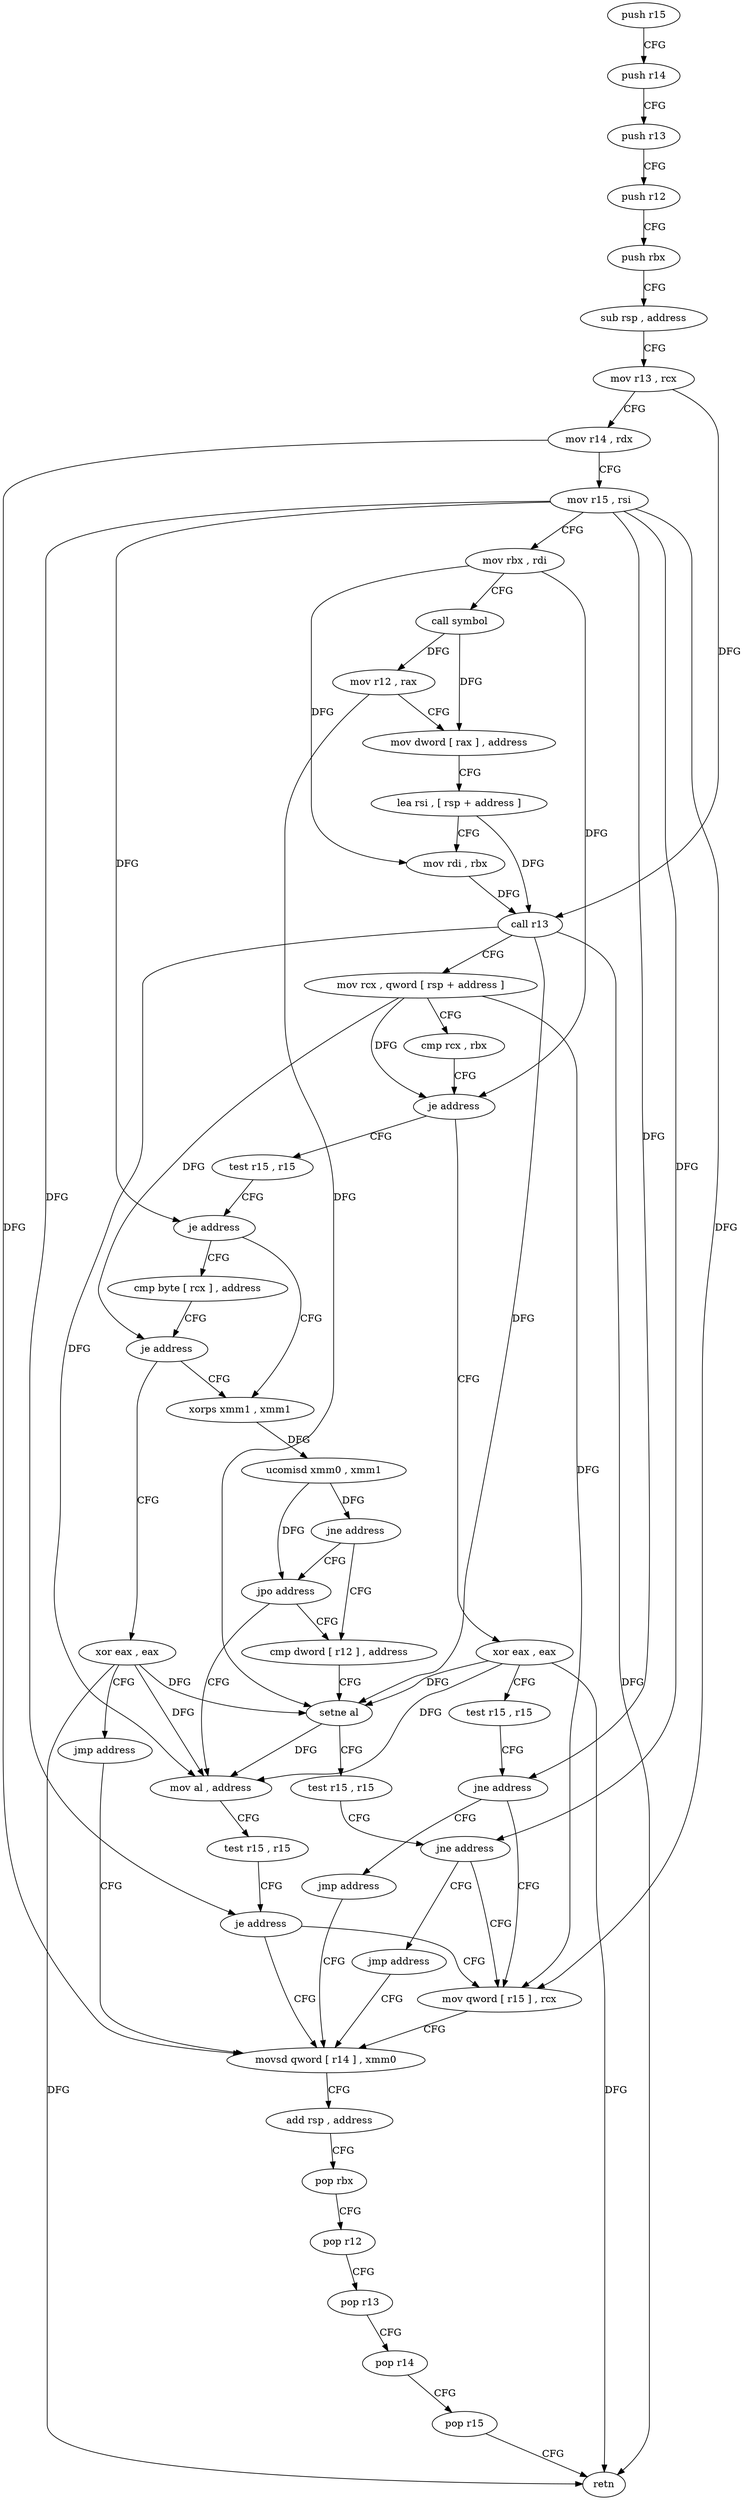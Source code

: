 digraph "func" {
"4391712" [label = "push r15" ]
"4391714" [label = "push r14" ]
"4391716" [label = "push r13" ]
"4391718" [label = "push r12" ]
"4391720" [label = "push rbx" ]
"4391721" [label = "sub rsp , address" ]
"4391725" [label = "mov r13 , rcx" ]
"4391728" [label = "mov r14 , rdx" ]
"4391731" [label = "mov r15 , rsi" ]
"4391734" [label = "mov rbx , rdi" ]
"4391737" [label = "call symbol" ]
"4391742" [label = "mov r12 , rax" ]
"4391745" [label = "mov dword [ rax ] , address" ]
"4391751" [label = "lea rsi , [ rsp + address ]" ]
"4391756" [label = "mov rdi , rbx" ]
"4391759" [label = "call r13" ]
"4391762" [label = "mov rcx , qword [ rsp + address ]" ]
"4391767" [label = "cmp rcx , rbx" ]
"4391770" [label = "je address" ]
"4391803" [label = "xor eax , eax" ]
"4391772" [label = "test r15 , r15" ]
"4391805" [label = "test r15 , r15" ]
"4391808" [label = "jne address" ]
"4391828" [label = "mov qword [ r15 ] , rcx" ]
"4391810" [label = "jmp address" ]
"4391775" [label = "je address" ]
"4391812" [label = "cmp byte [ rcx ] , address" ]
"4391777" [label = "xorps xmm1 , xmm1" ]
"4391831" [label = "movsd qword [ r14 ] , xmm0" ]
"4391815" [label = "je address" ]
"4391817" [label = "xor eax , eax" ]
"4391780" [label = "ucomisd xmm0 , xmm1" ]
"4391784" [label = "jne address" ]
"4391788" [label = "cmp dword [ r12 ] , address" ]
"4391786" [label = "jpo address" ]
"4391836" [label = "add rsp , address" ]
"4391840" [label = "pop rbx" ]
"4391841" [label = "pop r12" ]
"4391843" [label = "pop r13" ]
"4391845" [label = "pop r14" ]
"4391847" [label = "pop r15" ]
"4391849" [label = "retn" ]
"4391819" [label = "jmp address" ]
"4391793" [label = "setne al" ]
"4391796" [label = "test r15 , r15" ]
"4391799" [label = "jne address" ]
"4391801" [label = "jmp address" ]
"4391821" [label = "mov al , address" ]
"4391823" [label = "test r15 , r15" ]
"4391826" [label = "je address" ]
"4391712" -> "4391714" [ label = "CFG" ]
"4391714" -> "4391716" [ label = "CFG" ]
"4391716" -> "4391718" [ label = "CFG" ]
"4391718" -> "4391720" [ label = "CFG" ]
"4391720" -> "4391721" [ label = "CFG" ]
"4391721" -> "4391725" [ label = "CFG" ]
"4391725" -> "4391728" [ label = "CFG" ]
"4391725" -> "4391759" [ label = "DFG" ]
"4391728" -> "4391731" [ label = "CFG" ]
"4391728" -> "4391831" [ label = "DFG" ]
"4391731" -> "4391734" [ label = "CFG" ]
"4391731" -> "4391808" [ label = "DFG" ]
"4391731" -> "4391775" [ label = "DFG" ]
"4391731" -> "4391828" [ label = "DFG" ]
"4391731" -> "4391799" [ label = "DFG" ]
"4391731" -> "4391826" [ label = "DFG" ]
"4391734" -> "4391737" [ label = "CFG" ]
"4391734" -> "4391756" [ label = "DFG" ]
"4391734" -> "4391770" [ label = "DFG" ]
"4391737" -> "4391742" [ label = "DFG" ]
"4391737" -> "4391745" [ label = "DFG" ]
"4391742" -> "4391745" [ label = "CFG" ]
"4391742" -> "4391793" [ label = "DFG" ]
"4391745" -> "4391751" [ label = "CFG" ]
"4391751" -> "4391756" [ label = "CFG" ]
"4391751" -> "4391759" [ label = "DFG" ]
"4391756" -> "4391759" [ label = "DFG" ]
"4391759" -> "4391762" [ label = "CFG" ]
"4391759" -> "4391849" [ label = "DFG" ]
"4391759" -> "4391793" [ label = "DFG" ]
"4391759" -> "4391821" [ label = "DFG" ]
"4391762" -> "4391767" [ label = "CFG" ]
"4391762" -> "4391770" [ label = "DFG" ]
"4391762" -> "4391828" [ label = "DFG" ]
"4391762" -> "4391815" [ label = "DFG" ]
"4391767" -> "4391770" [ label = "CFG" ]
"4391770" -> "4391803" [ label = "CFG" ]
"4391770" -> "4391772" [ label = "CFG" ]
"4391803" -> "4391805" [ label = "CFG" ]
"4391803" -> "4391849" [ label = "DFG" ]
"4391803" -> "4391793" [ label = "DFG" ]
"4391803" -> "4391821" [ label = "DFG" ]
"4391772" -> "4391775" [ label = "CFG" ]
"4391805" -> "4391808" [ label = "CFG" ]
"4391808" -> "4391828" [ label = "CFG" ]
"4391808" -> "4391810" [ label = "CFG" ]
"4391828" -> "4391831" [ label = "CFG" ]
"4391810" -> "4391831" [ label = "CFG" ]
"4391775" -> "4391812" [ label = "CFG" ]
"4391775" -> "4391777" [ label = "CFG" ]
"4391812" -> "4391815" [ label = "CFG" ]
"4391777" -> "4391780" [ label = "DFG" ]
"4391831" -> "4391836" [ label = "CFG" ]
"4391815" -> "4391777" [ label = "CFG" ]
"4391815" -> "4391817" [ label = "CFG" ]
"4391817" -> "4391819" [ label = "CFG" ]
"4391817" -> "4391849" [ label = "DFG" ]
"4391817" -> "4391793" [ label = "DFG" ]
"4391817" -> "4391821" [ label = "DFG" ]
"4391780" -> "4391784" [ label = "DFG" ]
"4391780" -> "4391786" [ label = "DFG" ]
"4391784" -> "4391788" [ label = "CFG" ]
"4391784" -> "4391786" [ label = "CFG" ]
"4391788" -> "4391793" [ label = "CFG" ]
"4391786" -> "4391821" [ label = "CFG" ]
"4391786" -> "4391788" [ label = "CFG" ]
"4391836" -> "4391840" [ label = "CFG" ]
"4391840" -> "4391841" [ label = "CFG" ]
"4391841" -> "4391843" [ label = "CFG" ]
"4391843" -> "4391845" [ label = "CFG" ]
"4391845" -> "4391847" [ label = "CFG" ]
"4391847" -> "4391849" [ label = "CFG" ]
"4391819" -> "4391831" [ label = "CFG" ]
"4391793" -> "4391796" [ label = "CFG" ]
"4391793" -> "4391821" [ label = "DFG" ]
"4391796" -> "4391799" [ label = "CFG" ]
"4391799" -> "4391828" [ label = "CFG" ]
"4391799" -> "4391801" [ label = "CFG" ]
"4391801" -> "4391831" [ label = "CFG" ]
"4391821" -> "4391823" [ label = "CFG" ]
"4391823" -> "4391826" [ label = "CFG" ]
"4391826" -> "4391831" [ label = "CFG" ]
"4391826" -> "4391828" [ label = "CFG" ]
}
